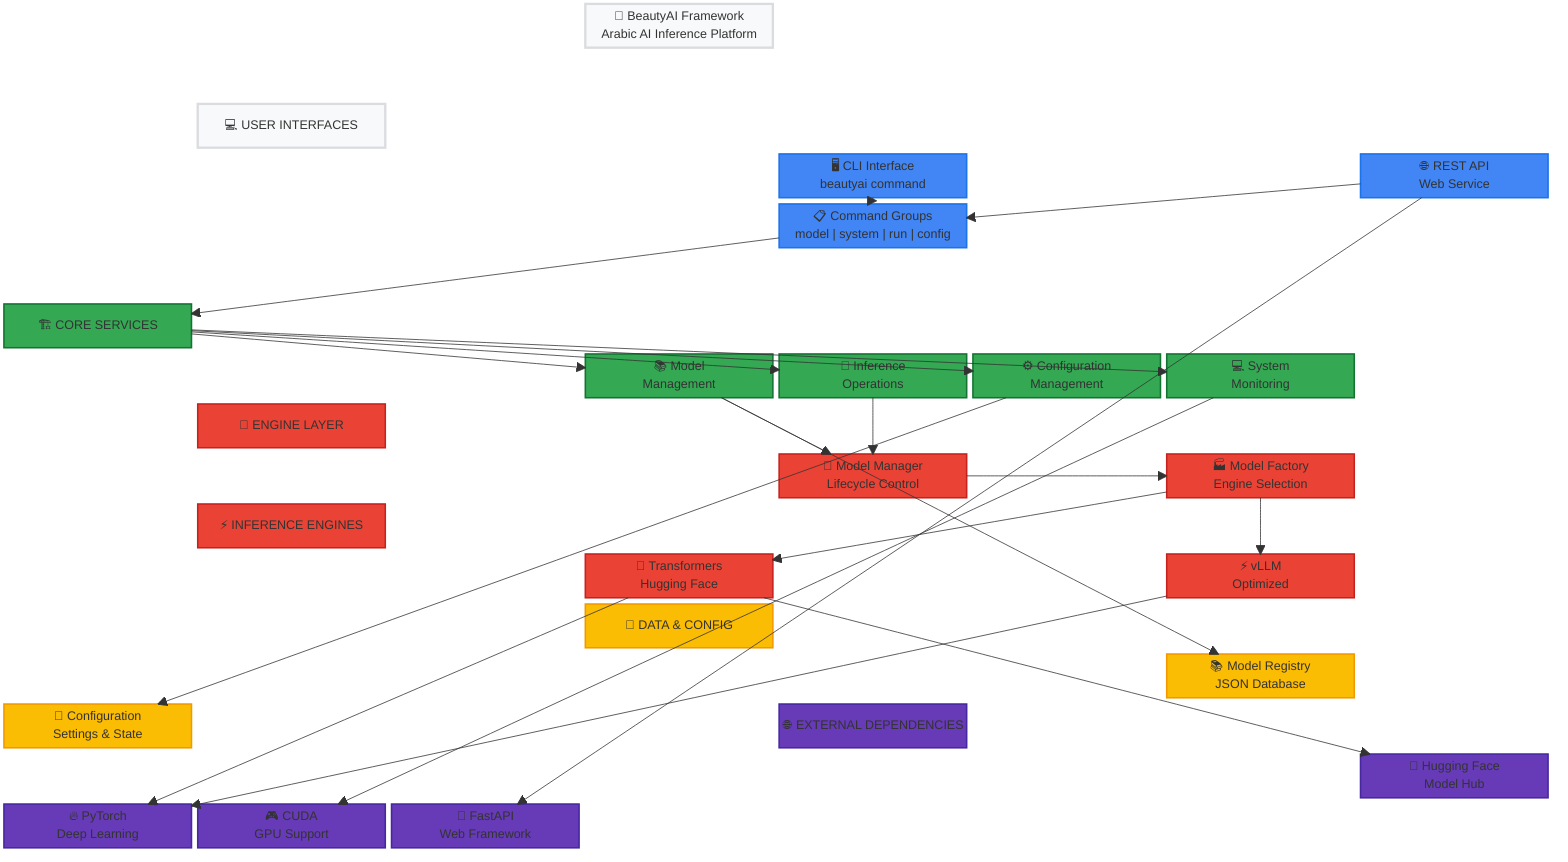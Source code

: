 block-beta
  columns 8
  
  %% Header - Framework Title
  space:3 BeautyAI["🌟 BeautyAI Framework<br/>Arabic AI Inference Platform"] space:3
  space:8
  
  %% Interface Layer - User Entry Points
  space:2 InterfaceLayer["💻 USER INTERFACES"] space:2
  space:8
  
  CLI["🖥️ CLI Interface<br/>beautyai command"] space:2 API["🌐 REST API<br/>Web Service"] space:3
  
  %% Command Structure
  space:1 Commands["📋 Command Groups<br/>model | system | run | config"] space:1
  space:8
  
  %% Service Layer - Core Business Logic  
  space:2 ServiceLayer["🏗️ CORE SERVICES"] space:2
  space:8
  
  ModelServices["📚 Model<br/>Management"] InferenceServices["🧠 Inference<br/>Operations"] ConfigServices["⚙️ Configuration<br/>Management"] SystemServices["💻 System<br/>Monitoring"]
  
  %% Core Engine - Model Execution
  space:2 CoreLayer["🔧 ENGINE LAYER"] space:2
  space:8
  
  ModelManager["🎯 Model Manager<br/>Lifecycle Control"] space:1 ModelFactory["🏭 Model Factory<br/>Engine Selection"] space:1
  
  %% Inference Engines
  space:1 EngineLayer["⚡ INFERENCE ENGINES"] space:1
  space:8
  
  TransformersEngine["🤗 Transformers<br/>Hugging Face"] space:2 VLLMEngine["⚡ vLLM<br/>Optimized"] space:2
  
  %% Configuration & Data
  space:2 DataLayer["📁 DATA & CONFIG"] space:2
  space:8
  
  ModelRegistry["📚 Model Registry<br/>JSON Database"] space:1 ConfigFiles["🔧 Configuration<br/>Settings & State"] space:1
  
  %% External Dependencies
  space:2 ExternalLayer["🌐 EXTERNAL DEPENDENCIES"] space:2
  space:8
  
  HuggingFace["🤗 Hugging Face<br/>Model Hub"] PyTorch["🔥 PyTorch<br/>Deep Learning"] CUDA["🎮 CUDA<br/>GPU Support"] FastAPI["🚀 FastAPI<br/>Web Framework"]
  
  %% Connections - Main Flow
  CLI --> Commands
  API --> Commands
  Commands --> ServiceLayer
  
  ServiceLayer --> ModelServices
  ServiceLayer --> InferenceServices
  ServiceLayer --> ConfigServices
  ServiceLayer --> SystemServices
  
  ModelServices --> ModelManager
  InferenceServices --> ModelManager
  ModelManager --> ModelFactory
  
  ModelFactory --> TransformersEngine
  ModelFactory --> VLLMEngine
  
  ModelServices --> ModelRegistry
  ConfigServices --> ConfigFiles
  
  TransformersEngine --> HuggingFace
  TransformersEngine --> PyTorch
  VLLMEngine --> PyTorch
  SystemServices --> CUDA
  API --> FastAPI
  
  %% Styling
  classDef interface fill:#4285f4,stroke:#1a73e8,stroke-width:2px,color:#fff
  classDef service fill:#34a853,stroke:#137333,stroke-width:2px,color:#fff
  classDef core fill:#ea4335,stroke:#c5221f,stroke-width:2px,color:#fff
  classDef config fill:#fbbc04,stroke:#f29900,stroke-width:2px,color:#000
  classDef external fill:#673ab7,stroke:#4527a0,stroke-width:2px,color:#fff
  classDef layer fill:#f8f9fa,stroke:#dadce0,stroke-width:3px,color:#202124
  
  class CLI,API,Commands interface
  class ServiceLayer,ModelServices,InferenceServices,ConfigServices,SystemServices service
  class CoreLayer,ModelManager,ModelFactory,EngineLayer,TransformersEngine,VLLMEngine core
  class DataLayer,ModelRegistry,ConfigFiles config
  class ExternalLayer,HuggingFace,PyTorch,CUDA,FastAPI external
  class BeautyAI,InterfaceLayer layer